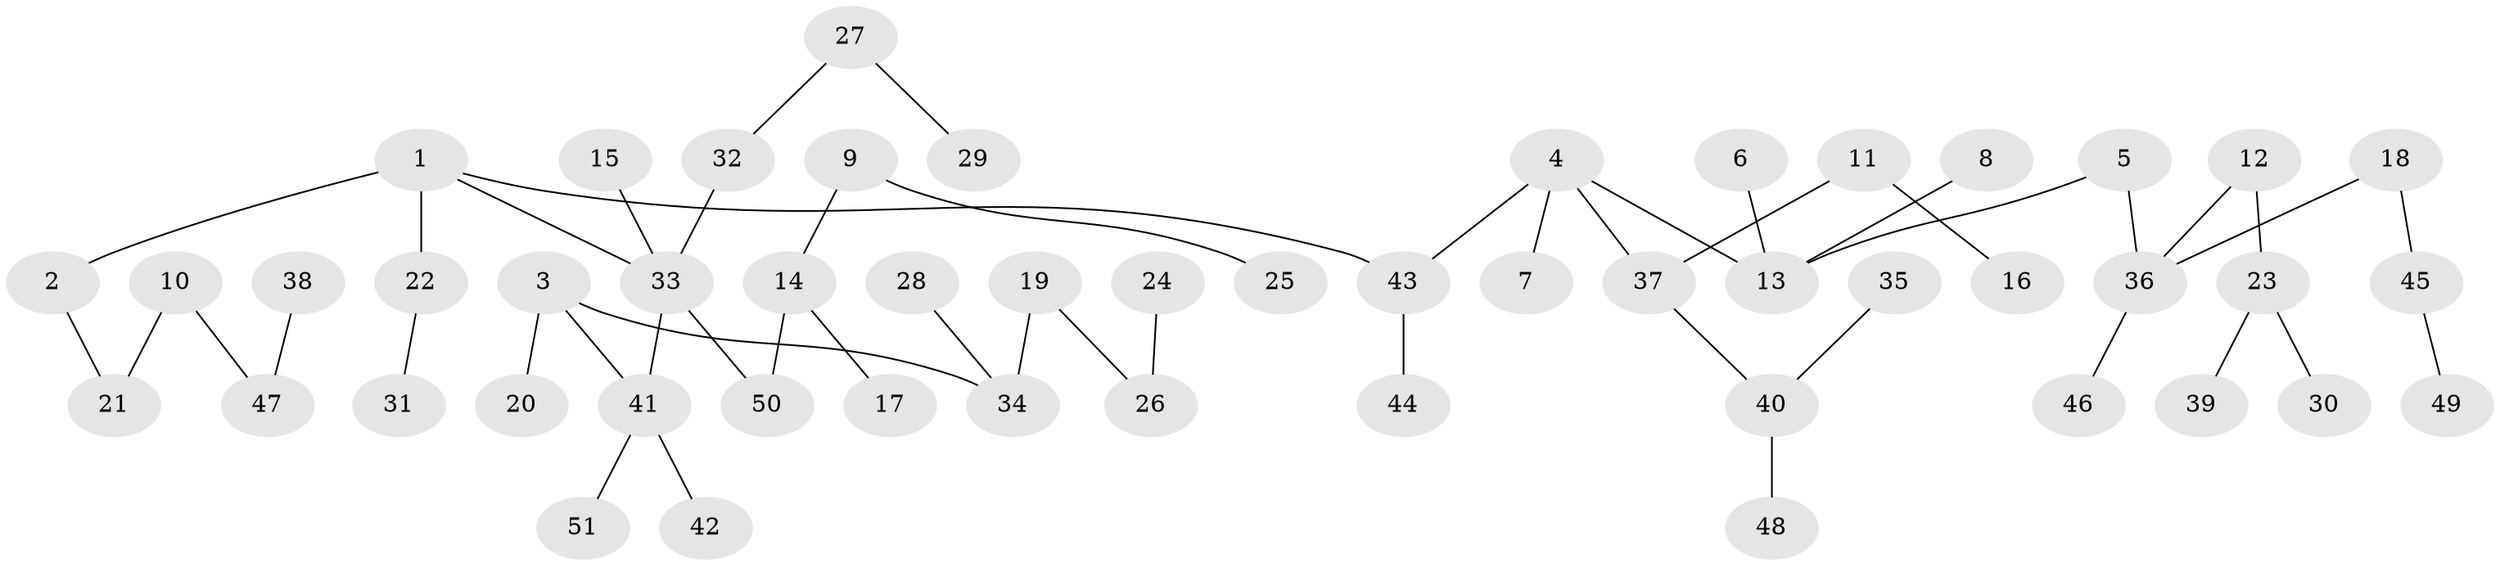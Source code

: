 // original degree distribution, {5: 0.0594059405940594, 4: 0.04950495049504951, 2: 0.26732673267326734, 7: 0.009900990099009901, 1: 0.49504950495049505, 3: 0.10891089108910891, 6: 0.009900990099009901}
// Generated by graph-tools (version 1.1) at 2025/02/03/09/25 03:02:31]
// undirected, 51 vertices, 50 edges
graph export_dot {
graph [start="1"]
  node [color=gray90,style=filled];
  1;
  2;
  3;
  4;
  5;
  6;
  7;
  8;
  9;
  10;
  11;
  12;
  13;
  14;
  15;
  16;
  17;
  18;
  19;
  20;
  21;
  22;
  23;
  24;
  25;
  26;
  27;
  28;
  29;
  30;
  31;
  32;
  33;
  34;
  35;
  36;
  37;
  38;
  39;
  40;
  41;
  42;
  43;
  44;
  45;
  46;
  47;
  48;
  49;
  50;
  51;
  1 -- 2 [weight=1.0];
  1 -- 22 [weight=1.0];
  1 -- 33 [weight=1.0];
  1 -- 43 [weight=1.0];
  2 -- 21 [weight=1.0];
  3 -- 20 [weight=1.0];
  3 -- 34 [weight=1.0];
  3 -- 41 [weight=1.0];
  4 -- 7 [weight=1.0];
  4 -- 13 [weight=1.0];
  4 -- 37 [weight=1.0];
  4 -- 43 [weight=1.0];
  5 -- 13 [weight=1.0];
  5 -- 36 [weight=1.0];
  6 -- 13 [weight=1.0];
  8 -- 13 [weight=1.0];
  9 -- 14 [weight=1.0];
  9 -- 25 [weight=1.0];
  10 -- 21 [weight=1.0];
  10 -- 47 [weight=1.0];
  11 -- 16 [weight=1.0];
  11 -- 37 [weight=1.0];
  12 -- 23 [weight=1.0];
  12 -- 36 [weight=1.0];
  14 -- 17 [weight=1.0];
  14 -- 50 [weight=1.0];
  15 -- 33 [weight=1.0];
  18 -- 36 [weight=1.0];
  18 -- 45 [weight=1.0];
  19 -- 26 [weight=1.0];
  19 -- 34 [weight=1.0];
  22 -- 31 [weight=1.0];
  23 -- 30 [weight=1.0];
  23 -- 39 [weight=1.0];
  24 -- 26 [weight=1.0];
  27 -- 29 [weight=1.0];
  27 -- 32 [weight=1.0];
  28 -- 34 [weight=1.0];
  32 -- 33 [weight=1.0];
  33 -- 41 [weight=1.0];
  33 -- 50 [weight=1.0];
  35 -- 40 [weight=1.0];
  36 -- 46 [weight=1.0];
  37 -- 40 [weight=1.0];
  38 -- 47 [weight=1.0];
  40 -- 48 [weight=1.0];
  41 -- 42 [weight=1.0];
  41 -- 51 [weight=1.0];
  43 -- 44 [weight=1.0];
  45 -- 49 [weight=1.0];
}
